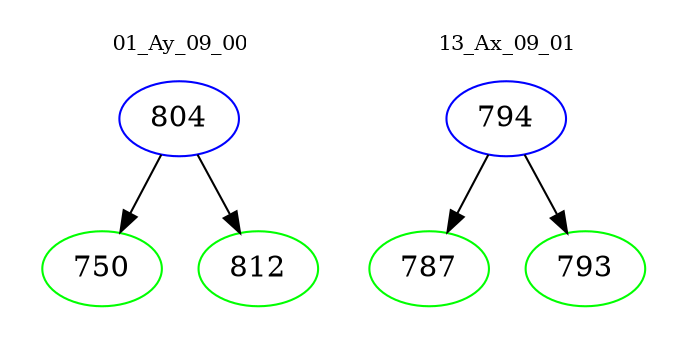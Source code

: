 digraph{
subgraph cluster_0 {
color = white
label = "01_Ay_09_00";
fontsize=10;
T0_804 [label="804", color="blue"]
T0_804 -> T0_750 [color="black"]
T0_750 [label="750", color="green"]
T0_804 -> T0_812 [color="black"]
T0_812 [label="812", color="green"]
}
subgraph cluster_1 {
color = white
label = "13_Ax_09_01";
fontsize=10;
T1_794 [label="794", color="blue"]
T1_794 -> T1_787 [color="black"]
T1_787 [label="787", color="green"]
T1_794 -> T1_793 [color="black"]
T1_793 [label="793", color="green"]
}
}
